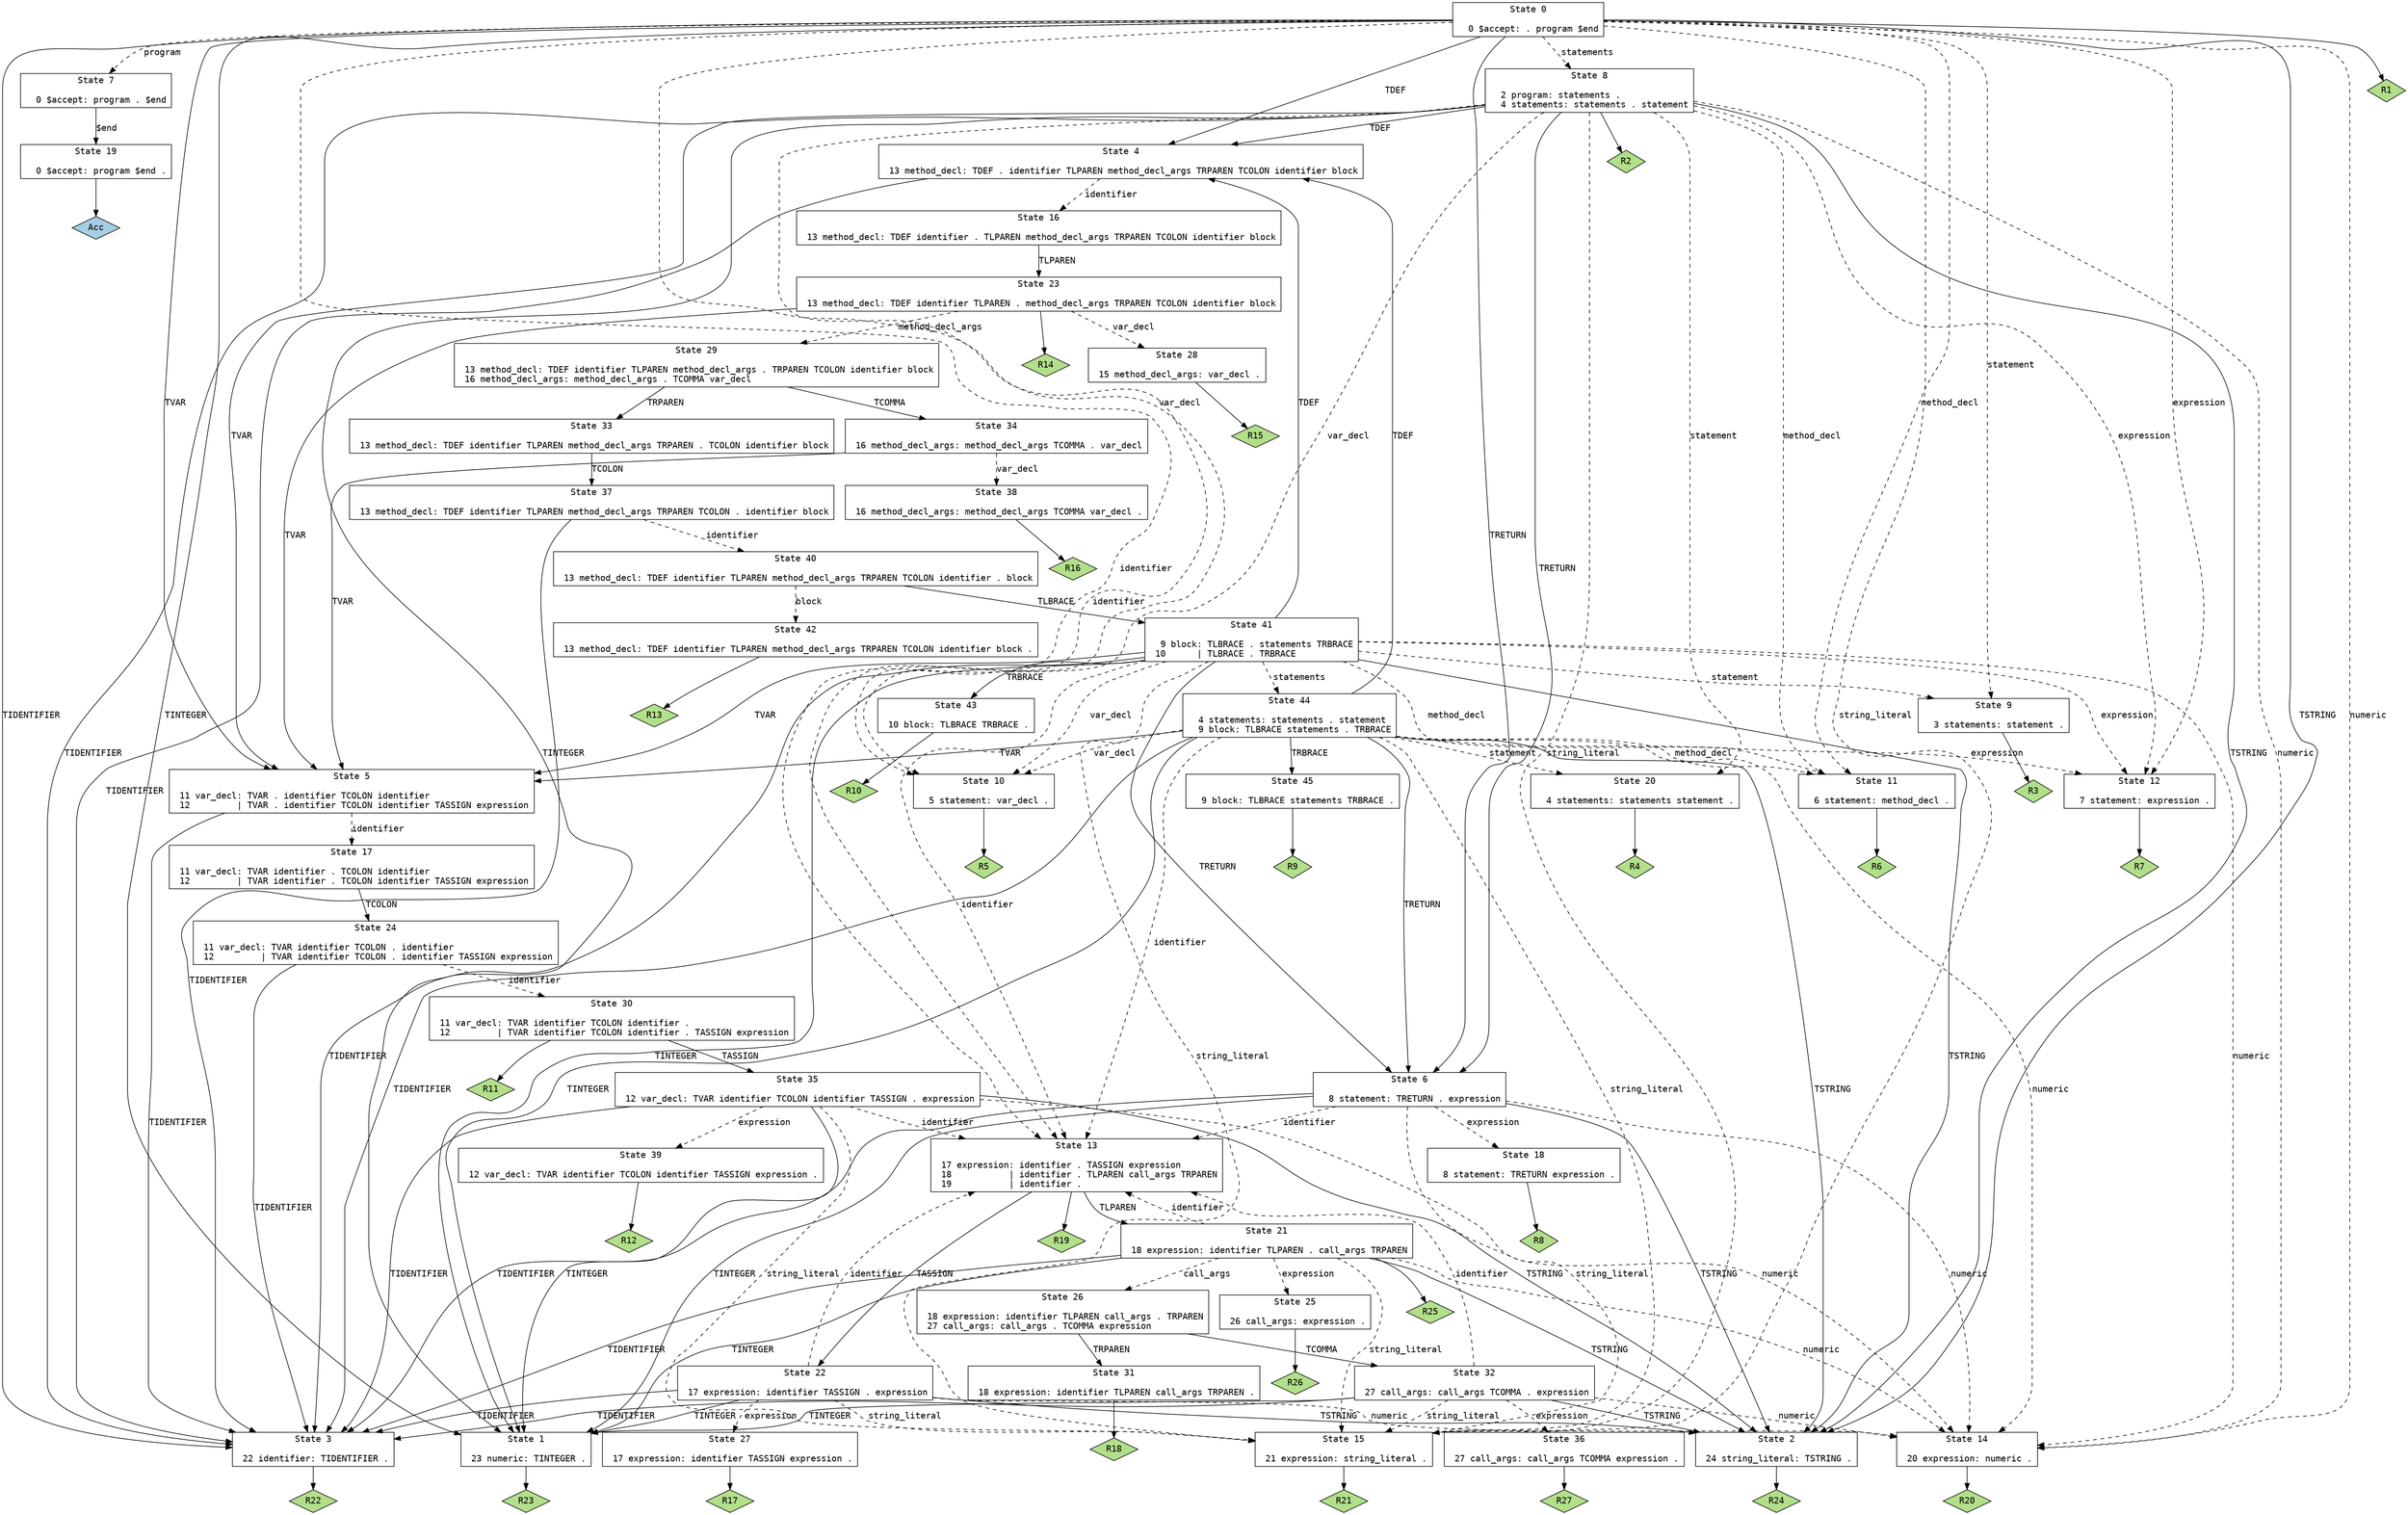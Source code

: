 // Generated by bison.
// Report bugs to <http://sourceforge.net/p/winflexbison/tickets>.
// Home page: <http://sourceforge.net/projects/winflexbison/>.

digraph "Parser.y"
{
  node [fontname = courier, shape = box, colorscheme = paired6]
  edge [fontname = courier]

  0 [label="State 0\n\l  0 $accept: . program $end\l"]
  0 -> 1 [style=solid label="TINTEGER"]
  0 -> 2 [style=solid label="TSTRING"]
  0 -> 3 [style=solid label="TIDENTIFIER"]
  0 -> 4 [style=solid label="TDEF"]
  0 -> 5 [style=solid label="TVAR"]
  0 -> 6 [style=solid label="TRETURN"]
  0 -> 7 [style=dashed label="program"]
  0 -> 8 [style=dashed label="statements"]
  0 -> 9 [style=dashed label="statement"]
  0 -> 10 [style=dashed label="var_decl"]
  0 -> 11 [style=dashed label="method_decl"]
  0 -> 12 [style=dashed label="expression"]
  0 -> 13 [style=dashed label="identifier"]
  0 -> 14 [style=dashed label="numeric"]
  0 -> 15 [style=dashed label="string_literal"]
  0 -> "0R1" [style=solid]
 "0R1" [label="R1", fillcolor=3, shape=diamond, style=filled]
  1 [label="State 1\n\l 23 numeric: TINTEGER .\l"]
  1 -> "1R23" [style=solid]
 "1R23" [label="R23", fillcolor=3, shape=diamond, style=filled]
  2 [label="State 2\n\l 24 string_literal: TSTRING .\l"]
  2 -> "2R24" [style=solid]
 "2R24" [label="R24", fillcolor=3, shape=diamond, style=filled]
  3 [label="State 3\n\l 22 identifier: TIDENTIFIER .\l"]
  3 -> "3R22" [style=solid]
 "3R22" [label="R22", fillcolor=3, shape=diamond, style=filled]
  4 [label="State 4\n\l 13 method_decl: TDEF . identifier TLPAREN method_decl_args TRPAREN TCOLON identifier block\l"]
  4 -> 3 [style=solid label="TIDENTIFIER"]
  4 -> 16 [style=dashed label="identifier"]
  5 [label="State 5\n\l 11 var_decl: TVAR . identifier TCOLON identifier\l 12         | TVAR . identifier TCOLON identifier TASSIGN expression\l"]
  5 -> 3 [style=solid label="TIDENTIFIER"]
  5 -> 17 [style=dashed label="identifier"]
  6 [label="State 6\n\l  8 statement: TRETURN . expression\l"]
  6 -> 1 [style=solid label="TINTEGER"]
  6 -> 2 [style=solid label="TSTRING"]
  6 -> 3 [style=solid label="TIDENTIFIER"]
  6 -> 18 [style=dashed label="expression"]
  6 -> 13 [style=dashed label="identifier"]
  6 -> 14 [style=dashed label="numeric"]
  6 -> 15 [style=dashed label="string_literal"]
  7 [label="State 7\n\l  0 $accept: program . $end\l"]
  7 -> 19 [style=solid label="$end"]
  8 [label="State 8\n\l  2 program: statements .\l  4 statements: statements . statement\l"]
  8 -> 1 [style=solid label="TINTEGER"]
  8 -> 2 [style=solid label="TSTRING"]
  8 -> 3 [style=solid label="TIDENTIFIER"]
  8 -> 4 [style=solid label="TDEF"]
  8 -> 5 [style=solid label="TVAR"]
  8 -> 6 [style=solid label="TRETURN"]
  8 -> 20 [style=dashed label="statement"]
  8 -> 10 [style=dashed label="var_decl"]
  8 -> 11 [style=dashed label="method_decl"]
  8 -> 12 [style=dashed label="expression"]
  8 -> 13 [style=dashed label="identifier"]
  8 -> 14 [style=dashed label="numeric"]
  8 -> 15 [style=dashed label="string_literal"]
  8 -> "8R2" [style=solid]
 "8R2" [label="R2", fillcolor=3, shape=diamond, style=filled]
  9 [label="State 9\n\l  3 statements: statement .\l"]
  9 -> "9R3" [style=solid]
 "9R3" [label="R3", fillcolor=3, shape=diamond, style=filled]
  10 [label="State 10\n\l  5 statement: var_decl .\l"]
  10 -> "10R5" [style=solid]
 "10R5" [label="R5", fillcolor=3, shape=diamond, style=filled]
  11 [label="State 11\n\l  6 statement: method_decl .\l"]
  11 -> "11R6" [style=solid]
 "11R6" [label="R6", fillcolor=3, shape=diamond, style=filled]
  12 [label="State 12\n\l  7 statement: expression .\l"]
  12 -> "12R7" [style=solid]
 "12R7" [label="R7", fillcolor=3, shape=diamond, style=filled]
  13 [label="State 13\n\l 17 expression: identifier . TASSIGN expression\l 18           | identifier . TLPAREN call_args TRPAREN\l 19           | identifier .\l"]
  13 -> 21 [style=solid label="TLPAREN"]
  13 -> 22 [style=solid label="TASSIGN"]
  13 -> "13R19" [style=solid]
 "13R19" [label="R19", fillcolor=3, shape=diamond, style=filled]
  14 [label="State 14\n\l 20 expression: numeric .\l"]
  14 -> "14R20" [style=solid]
 "14R20" [label="R20", fillcolor=3, shape=diamond, style=filled]
  15 [label="State 15\n\l 21 expression: string_literal .\l"]
  15 -> "15R21" [style=solid]
 "15R21" [label="R21", fillcolor=3, shape=diamond, style=filled]
  16 [label="State 16\n\l 13 method_decl: TDEF identifier . TLPAREN method_decl_args TRPAREN TCOLON identifier block\l"]
  16 -> 23 [style=solid label="TLPAREN"]
  17 [label="State 17\n\l 11 var_decl: TVAR identifier . TCOLON identifier\l 12         | TVAR identifier . TCOLON identifier TASSIGN expression\l"]
  17 -> 24 [style=solid label="TCOLON"]
  18 [label="State 18\n\l  8 statement: TRETURN expression .\l"]
  18 -> "18R8" [style=solid]
 "18R8" [label="R8", fillcolor=3, shape=diamond, style=filled]
  19 [label="State 19\n\l  0 $accept: program $end .\l"]
  19 -> "19R0" [style=solid]
 "19R0" [label="Acc", fillcolor=1, shape=diamond, style=filled]
  20 [label="State 20\n\l  4 statements: statements statement .\l"]
  20 -> "20R4" [style=solid]
 "20R4" [label="R4", fillcolor=3, shape=diamond, style=filled]
  21 [label="State 21\n\l 18 expression: identifier TLPAREN . call_args TRPAREN\l"]
  21 -> 1 [style=solid label="TINTEGER"]
  21 -> 2 [style=solid label="TSTRING"]
  21 -> 3 [style=solid label="TIDENTIFIER"]
  21 -> 25 [style=dashed label="expression"]
  21 -> 13 [style=dashed label="identifier"]
  21 -> 14 [style=dashed label="numeric"]
  21 -> 15 [style=dashed label="string_literal"]
  21 -> 26 [style=dashed label="call_args"]
  21 -> "21R25" [style=solid]
 "21R25" [label="R25", fillcolor=3, shape=diamond, style=filled]
  22 [label="State 22\n\l 17 expression: identifier TASSIGN . expression\l"]
  22 -> 1 [style=solid label="TINTEGER"]
  22 -> 2 [style=solid label="TSTRING"]
  22 -> 3 [style=solid label="TIDENTIFIER"]
  22 -> 27 [style=dashed label="expression"]
  22 -> 13 [style=dashed label="identifier"]
  22 -> 14 [style=dashed label="numeric"]
  22 -> 15 [style=dashed label="string_literal"]
  23 [label="State 23\n\l 13 method_decl: TDEF identifier TLPAREN . method_decl_args TRPAREN TCOLON identifier block\l"]
  23 -> 5 [style=solid label="TVAR"]
  23 -> 28 [style=dashed label="var_decl"]
  23 -> 29 [style=dashed label="method_decl_args"]
  23 -> "23R14" [style=solid]
 "23R14" [label="R14", fillcolor=3, shape=diamond, style=filled]
  24 [label="State 24\n\l 11 var_decl: TVAR identifier TCOLON . identifier\l 12         | TVAR identifier TCOLON . identifier TASSIGN expression\l"]
  24 -> 3 [style=solid label="TIDENTIFIER"]
  24 -> 30 [style=dashed label="identifier"]
  25 [label="State 25\n\l 26 call_args: expression .\l"]
  25 -> "25R26" [style=solid]
 "25R26" [label="R26", fillcolor=3, shape=diamond, style=filled]
  26 [label="State 26\n\l 18 expression: identifier TLPAREN call_args . TRPAREN\l 27 call_args: call_args . TCOMMA expression\l"]
  26 -> 31 [style=solid label="TRPAREN"]
  26 -> 32 [style=solid label="TCOMMA"]
  27 [label="State 27\n\l 17 expression: identifier TASSIGN expression .\l"]
  27 -> "27R17" [style=solid]
 "27R17" [label="R17", fillcolor=3, shape=diamond, style=filled]
  28 [label="State 28\n\l 15 method_decl_args: var_decl .\l"]
  28 -> "28R15" [style=solid]
 "28R15" [label="R15", fillcolor=3, shape=diamond, style=filled]
  29 [label="State 29\n\l 13 method_decl: TDEF identifier TLPAREN method_decl_args . TRPAREN TCOLON identifier block\l 16 method_decl_args: method_decl_args . TCOMMA var_decl\l"]
  29 -> 33 [style=solid label="TRPAREN"]
  29 -> 34 [style=solid label="TCOMMA"]
  30 [label="State 30\n\l 11 var_decl: TVAR identifier TCOLON identifier .\l 12         | TVAR identifier TCOLON identifier . TASSIGN expression\l"]
  30 -> 35 [style=solid label="TASSIGN"]
  30 -> "30R11" [style=solid]
 "30R11" [label="R11", fillcolor=3, shape=diamond, style=filled]
  31 [label="State 31\n\l 18 expression: identifier TLPAREN call_args TRPAREN .\l"]
  31 -> "31R18" [style=solid]
 "31R18" [label="R18", fillcolor=3, shape=diamond, style=filled]
  32 [label="State 32\n\l 27 call_args: call_args TCOMMA . expression\l"]
  32 -> 1 [style=solid label="TINTEGER"]
  32 -> 2 [style=solid label="TSTRING"]
  32 -> 3 [style=solid label="TIDENTIFIER"]
  32 -> 36 [style=dashed label="expression"]
  32 -> 13 [style=dashed label="identifier"]
  32 -> 14 [style=dashed label="numeric"]
  32 -> 15 [style=dashed label="string_literal"]
  33 [label="State 33\n\l 13 method_decl: TDEF identifier TLPAREN method_decl_args TRPAREN . TCOLON identifier block\l"]
  33 -> 37 [style=solid label="TCOLON"]
  34 [label="State 34\n\l 16 method_decl_args: method_decl_args TCOMMA . var_decl\l"]
  34 -> 5 [style=solid label="TVAR"]
  34 -> 38 [style=dashed label="var_decl"]
  35 [label="State 35\n\l 12 var_decl: TVAR identifier TCOLON identifier TASSIGN . expression\l"]
  35 -> 1 [style=solid label="TINTEGER"]
  35 -> 2 [style=solid label="TSTRING"]
  35 -> 3 [style=solid label="TIDENTIFIER"]
  35 -> 39 [style=dashed label="expression"]
  35 -> 13 [style=dashed label="identifier"]
  35 -> 14 [style=dashed label="numeric"]
  35 -> 15 [style=dashed label="string_literal"]
  36 [label="State 36\n\l 27 call_args: call_args TCOMMA expression .\l"]
  36 -> "36R27" [style=solid]
 "36R27" [label="R27", fillcolor=3, shape=diamond, style=filled]
  37 [label="State 37\n\l 13 method_decl: TDEF identifier TLPAREN method_decl_args TRPAREN TCOLON . identifier block\l"]
  37 -> 3 [style=solid label="TIDENTIFIER"]
  37 -> 40 [style=dashed label="identifier"]
  38 [label="State 38\n\l 16 method_decl_args: method_decl_args TCOMMA var_decl .\l"]
  38 -> "38R16" [style=solid]
 "38R16" [label="R16", fillcolor=3, shape=diamond, style=filled]
  39 [label="State 39\n\l 12 var_decl: TVAR identifier TCOLON identifier TASSIGN expression .\l"]
  39 -> "39R12" [style=solid]
 "39R12" [label="R12", fillcolor=3, shape=diamond, style=filled]
  40 [label="State 40\n\l 13 method_decl: TDEF identifier TLPAREN method_decl_args TRPAREN TCOLON identifier . block\l"]
  40 -> 41 [style=solid label="TLBRACE"]
  40 -> 42 [style=dashed label="block"]
  41 [label="State 41\n\l  9 block: TLBRACE . statements TRBRACE\l 10      | TLBRACE . TRBRACE\l"]
  41 -> 1 [style=solid label="TINTEGER"]
  41 -> 2 [style=solid label="TSTRING"]
  41 -> 3 [style=solid label="TIDENTIFIER"]
  41 -> 4 [style=solid label="TDEF"]
  41 -> 5 [style=solid label="TVAR"]
  41 -> 6 [style=solid label="TRETURN"]
  41 -> 43 [style=solid label="TRBRACE"]
  41 -> 44 [style=dashed label="statements"]
  41 -> 9 [style=dashed label="statement"]
  41 -> 10 [style=dashed label="var_decl"]
  41 -> 11 [style=dashed label="method_decl"]
  41 -> 12 [style=dashed label="expression"]
  41 -> 13 [style=dashed label="identifier"]
  41 -> 14 [style=dashed label="numeric"]
  41 -> 15 [style=dashed label="string_literal"]
  42 [label="State 42\n\l 13 method_decl: TDEF identifier TLPAREN method_decl_args TRPAREN TCOLON identifier block .\l"]
  42 -> "42R13" [style=solid]
 "42R13" [label="R13", fillcolor=3, shape=diamond, style=filled]
  43 [label="State 43\n\l 10 block: TLBRACE TRBRACE .\l"]
  43 -> "43R10" [style=solid]
 "43R10" [label="R10", fillcolor=3, shape=diamond, style=filled]
  44 [label="State 44\n\l  4 statements: statements . statement\l  9 block: TLBRACE statements . TRBRACE\l"]
  44 -> 1 [style=solid label="TINTEGER"]
  44 -> 2 [style=solid label="TSTRING"]
  44 -> 3 [style=solid label="TIDENTIFIER"]
  44 -> 4 [style=solid label="TDEF"]
  44 -> 5 [style=solid label="TVAR"]
  44 -> 6 [style=solid label="TRETURN"]
  44 -> 45 [style=solid label="TRBRACE"]
  44 -> 20 [style=dashed label="statement"]
  44 -> 10 [style=dashed label="var_decl"]
  44 -> 11 [style=dashed label="method_decl"]
  44 -> 12 [style=dashed label="expression"]
  44 -> 13 [style=dashed label="identifier"]
  44 -> 14 [style=dashed label="numeric"]
  44 -> 15 [style=dashed label="string_literal"]
  45 [label="State 45\n\l  9 block: TLBRACE statements TRBRACE .\l"]
  45 -> "45R9" [style=solid]
 "45R9" [label="R9", fillcolor=3, shape=diamond, style=filled]
}
